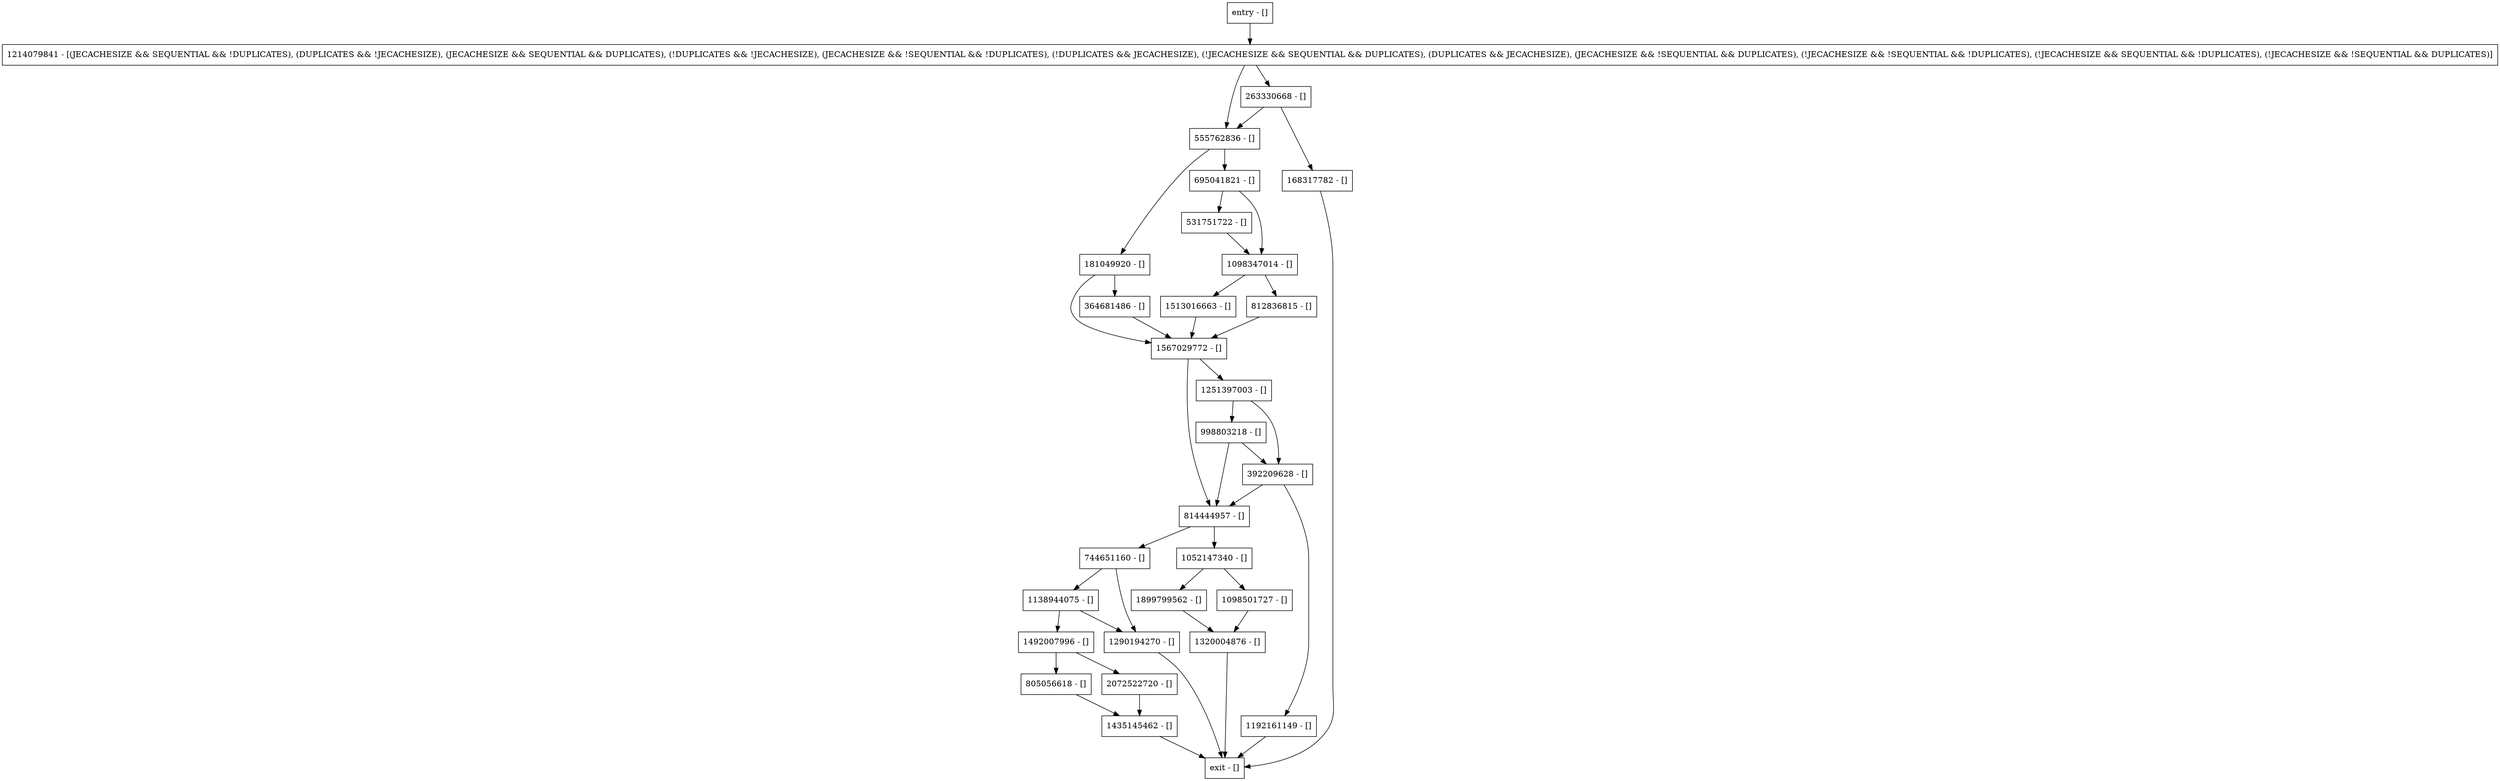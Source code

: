 digraph updateLNSlotKey {
node [shape=record];
181049920 [label="181049920 - []"];
555762836 [label="555762836 - []"];
1899799562 [label="1899799562 - []"];
814444957 [label="814444957 - []"];
1098501727 [label="1098501727 - []"];
744651160 [label="744651160 - []"];
1492007996 [label="1492007996 - []"];
1435145462 [label="1435145462 - []"];
1567029772 [label="1567029772 - []"];
998803218 [label="998803218 - []"];
1251397003 [label="1251397003 - []"];
1138944075 [label="1138944075 - []"];
1513016663 [label="1513016663 - []"];
168317782 [label="168317782 - []"];
364681486 [label="364681486 - []"];
531751722 [label="531751722 - []"];
392209628 [label="392209628 - []"];
1290194270 [label="1290194270 - []"];
695041821 [label="695041821 - []"];
1192161149 [label="1192161149 - []"];
805056618 [label="805056618 - []"];
263330668 [label="263330668 - []"];
entry [label="entry - []"];
exit [label="exit - []"];
1214079841 [label="1214079841 - [(JECACHESIZE && SEQUENTIAL && !DUPLICATES), (DUPLICATES && !JECACHESIZE), (JECACHESIZE && SEQUENTIAL && DUPLICATES), (!DUPLICATES && !JECACHESIZE), (JECACHESIZE && !SEQUENTIAL && !DUPLICATES), (!DUPLICATES && JECACHESIZE), (!JECACHESIZE && SEQUENTIAL && DUPLICATES), (DUPLICATES && JECACHESIZE), (JECACHESIZE && !SEQUENTIAL && DUPLICATES), (!JECACHESIZE && !SEQUENTIAL && !DUPLICATES), (!JECACHESIZE && SEQUENTIAL && !DUPLICATES), (!JECACHESIZE && !SEQUENTIAL && DUPLICATES)]"];
2072522720 [label="2072522720 - []"];
1098347014 [label="1098347014 - []"];
812836815 [label="812836815 - []"];
1052147340 [label="1052147340 - []"];
1320004876 [label="1320004876 - []"];
entry;
exit;
181049920 -> 364681486;
181049920 -> 1567029772;
555762836 -> 181049920;
555762836 -> 695041821;
1899799562 -> 1320004876;
814444957 -> 1052147340;
814444957 -> 744651160;
1098501727 -> 1320004876;
744651160 -> 1138944075;
744651160 -> 1290194270;
1492007996 -> 2072522720;
1492007996 -> 805056618;
1435145462 -> exit;
1567029772 -> 814444957;
1567029772 -> 1251397003;
998803218 -> 392209628;
998803218 -> 814444957;
1251397003 -> 392209628;
1251397003 -> 998803218;
1138944075 -> 1290194270;
1138944075 -> 1492007996;
1513016663 -> 1567029772;
168317782 -> exit;
364681486 -> 1567029772;
531751722 -> 1098347014;
392209628 -> 814444957;
392209628 -> 1192161149;
1290194270 -> exit;
695041821 -> 531751722;
695041821 -> 1098347014;
1192161149 -> exit;
805056618 -> 1435145462;
263330668 -> 168317782;
263330668 -> 555762836;
entry -> 1214079841;
1214079841 -> 263330668;
1214079841 -> 555762836;
2072522720 -> 1435145462;
1098347014 -> 1513016663;
1098347014 -> 812836815;
812836815 -> 1567029772;
1052147340 -> 1899799562;
1052147340 -> 1098501727;
1320004876 -> exit;
}
